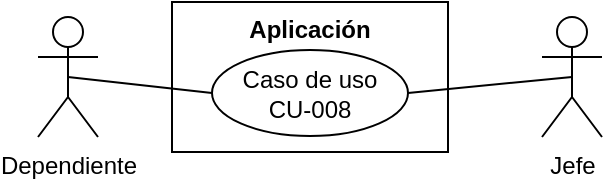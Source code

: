 <mxfile version="25.0.3">
  <diagram name="Página-1" id="5CPpSZ-kDXO6GEZNSOLz">
    <mxGraphModel dx="1434" dy="822" grid="0" gridSize="10" guides="1" tooltips="1" connect="1" arrows="1" fold="1" page="1" pageScale="1" pageWidth="2339" pageHeight="3300" math="0" shadow="0">
      <root>
        <mxCell id="0" />
        <mxCell id="1" parent="0" />
        <mxCell id="bENX0sJDFroVntODxbmP-1" value="Aplicación" style="shape=rect;html=1;verticalAlign=top;fontStyle=1;whiteSpace=wrap;align=center;" parent="1" vertex="1">
          <mxGeometry x="650" y="265" width="138" height="75" as="geometry" />
        </mxCell>
        <mxCell id="bENX0sJDFroVntODxbmP-2" value="&lt;div&gt;Caso de uso&lt;/div&gt;CU-008" style="ellipse;whiteSpace=wrap;html=1;" parent="1" vertex="1">
          <mxGeometry x="670" y="289" width="98" height="43" as="geometry" />
        </mxCell>
        <mxCell id="bENX0sJDFroVntODxbmP-3" style="edgeStyle=none;curved=1;rounded=0;orthogonalLoop=1;jettySize=auto;html=1;exitX=1;exitY=1;exitDx=0;exitDy=0;fontSize=12;startSize=8;endSize=8;" parent="1" source="bENX0sJDFroVntODxbmP-1" target="bENX0sJDFroVntODxbmP-1" edge="1">
          <mxGeometry relative="1" as="geometry" />
        </mxCell>
        <mxCell id="bENX0sJDFroVntODxbmP-8" style="edgeStyle=none;curved=1;rounded=0;orthogonalLoop=1;jettySize=auto;html=1;exitX=0.5;exitY=0.5;exitDx=0;exitDy=0;exitPerimeter=0;entryX=0;entryY=0.5;entryDx=0;entryDy=0;fontSize=12;startSize=8;endSize=8;endArrow=none;endFill=0;" parent="1" source="bENX0sJDFroVntODxbmP-4" target="bENX0sJDFroVntODxbmP-2" edge="1">
          <mxGeometry relative="1" as="geometry" />
        </mxCell>
        <mxCell id="bENX0sJDFroVntODxbmP-4" value="Dependiente" style="shape=umlActor;html=1;verticalLabelPosition=bottom;verticalAlign=top;align=center;" parent="1" vertex="1">
          <mxGeometry x="583" y="272.5" width="30" height="60" as="geometry" />
        </mxCell>
        <mxCell id="bENX0sJDFroVntODxbmP-9" style="edgeStyle=none;curved=1;rounded=0;orthogonalLoop=1;jettySize=auto;html=1;exitX=0.5;exitY=0.5;exitDx=0;exitDy=0;exitPerimeter=0;entryX=1;entryY=0.5;entryDx=0;entryDy=0;fontSize=12;startSize=8;endSize=8;endArrow=none;endFill=0;" parent="1" source="bENX0sJDFroVntODxbmP-5" target="bENX0sJDFroVntODxbmP-2" edge="1">
          <mxGeometry relative="1" as="geometry" />
        </mxCell>
        <mxCell id="bENX0sJDFroVntODxbmP-5" value="Jefe" style="shape=umlActor;html=1;verticalLabelPosition=bottom;verticalAlign=top;align=center;" parent="1" vertex="1">
          <mxGeometry x="835" y="272.5" width="30" height="60" as="geometry" />
        </mxCell>
      </root>
    </mxGraphModel>
  </diagram>
</mxfile>
